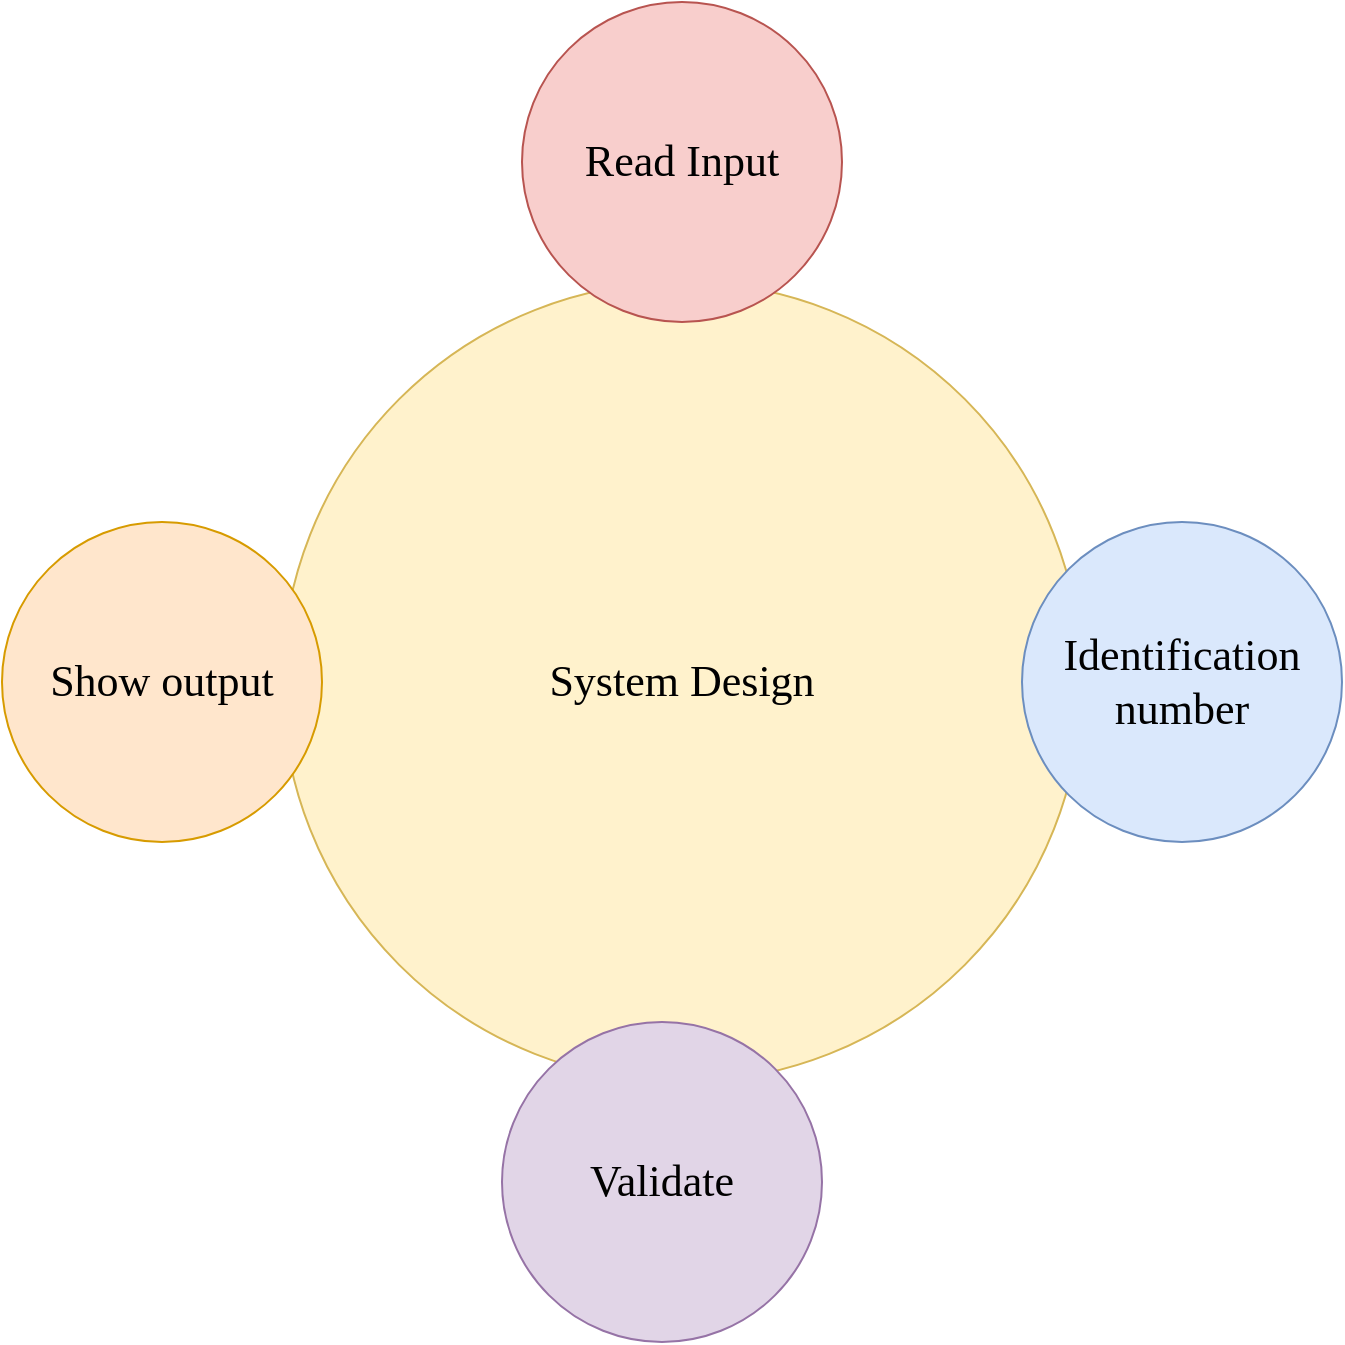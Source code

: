 <mxfile version="14.5.8" type="github">
  <diagram name="Page-1" id="dd472eb7-4b8b-5cd9-a60b-b15522922e76">
    <mxGraphModel dx="1038" dy="580" grid="1" gridSize="10" guides="1" tooltips="1" connect="1" arrows="1" fold="1" page="1" pageScale="1" pageWidth="1100" pageHeight="850" background="#ffffff" math="0" shadow="0">
      <root>
        <mxCell id="0" />
        <mxCell id="1" parent="0" />
        <mxCell id="374e34682ed331ee-1" value="System Design" style="ellipse;whiteSpace=wrap;html=1;rounded=0;shadow=0;dashed=0;comic=0;fontFamily=Verdana;fontSize=22;fillColor=#fff2cc;strokeColor=#d6b656;" parent="1" vertex="1">
          <mxGeometry x="330" y="180" width="400" height="400" as="geometry" />
        </mxCell>
        <mxCell id="45236fa5f4b8e91a-1" value="Read Input" style="ellipse;whiteSpace=wrap;html=1;rounded=0;shadow=0;dashed=0;comic=0;fontFamily=Verdana;fontSize=22;fillColor=#f8cecc;strokeColor=#b85450;" parent="1" vertex="1">
          <mxGeometry x="450" y="40" width="160" height="160" as="geometry" />
        </mxCell>
        <mxCell id="45236fa5f4b8e91a-3" value="Validate" style="ellipse;whiteSpace=wrap;html=1;rounded=0;shadow=0;dashed=0;comic=0;fontFamily=Verdana;fontSize=22;fillColor=#e1d5e7;strokeColor=#9673a6;" parent="1" vertex="1">
          <mxGeometry x="440" y="550" width="160" height="160" as="geometry" />
        </mxCell>
        <mxCell id="45236fa5f4b8e91a-6" value="Identification number" style="ellipse;whiteSpace=wrap;html=1;rounded=0;shadow=0;dashed=0;comic=0;fontFamily=Verdana;fontSize=22;fillColor=#dae8fc;strokeColor=#6c8ebf;" parent="1" vertex="1">
          <mxGeometry x="700" y="300" width="160" height="160" as="geometry" />
        </mxCell>
        <mxCell id="45236fa5f4b8e91a-7" value="Show output" style="ellipse;whiteSpace=wrap;html=1;rounded=0;shadow=0;dashed=0;comic=0;fontFamily=Verdana;fontSize=22;fillColor=#ffe6cc;strokeColor=#d79b00;" parent="1" vertex="1">
          <mxGeometry x="190" y="300" width="160" height="160" as="geometry" />
        </mxCell>
      </root>
    </mxGraphModel>
  </diagram>
</mxfile>
